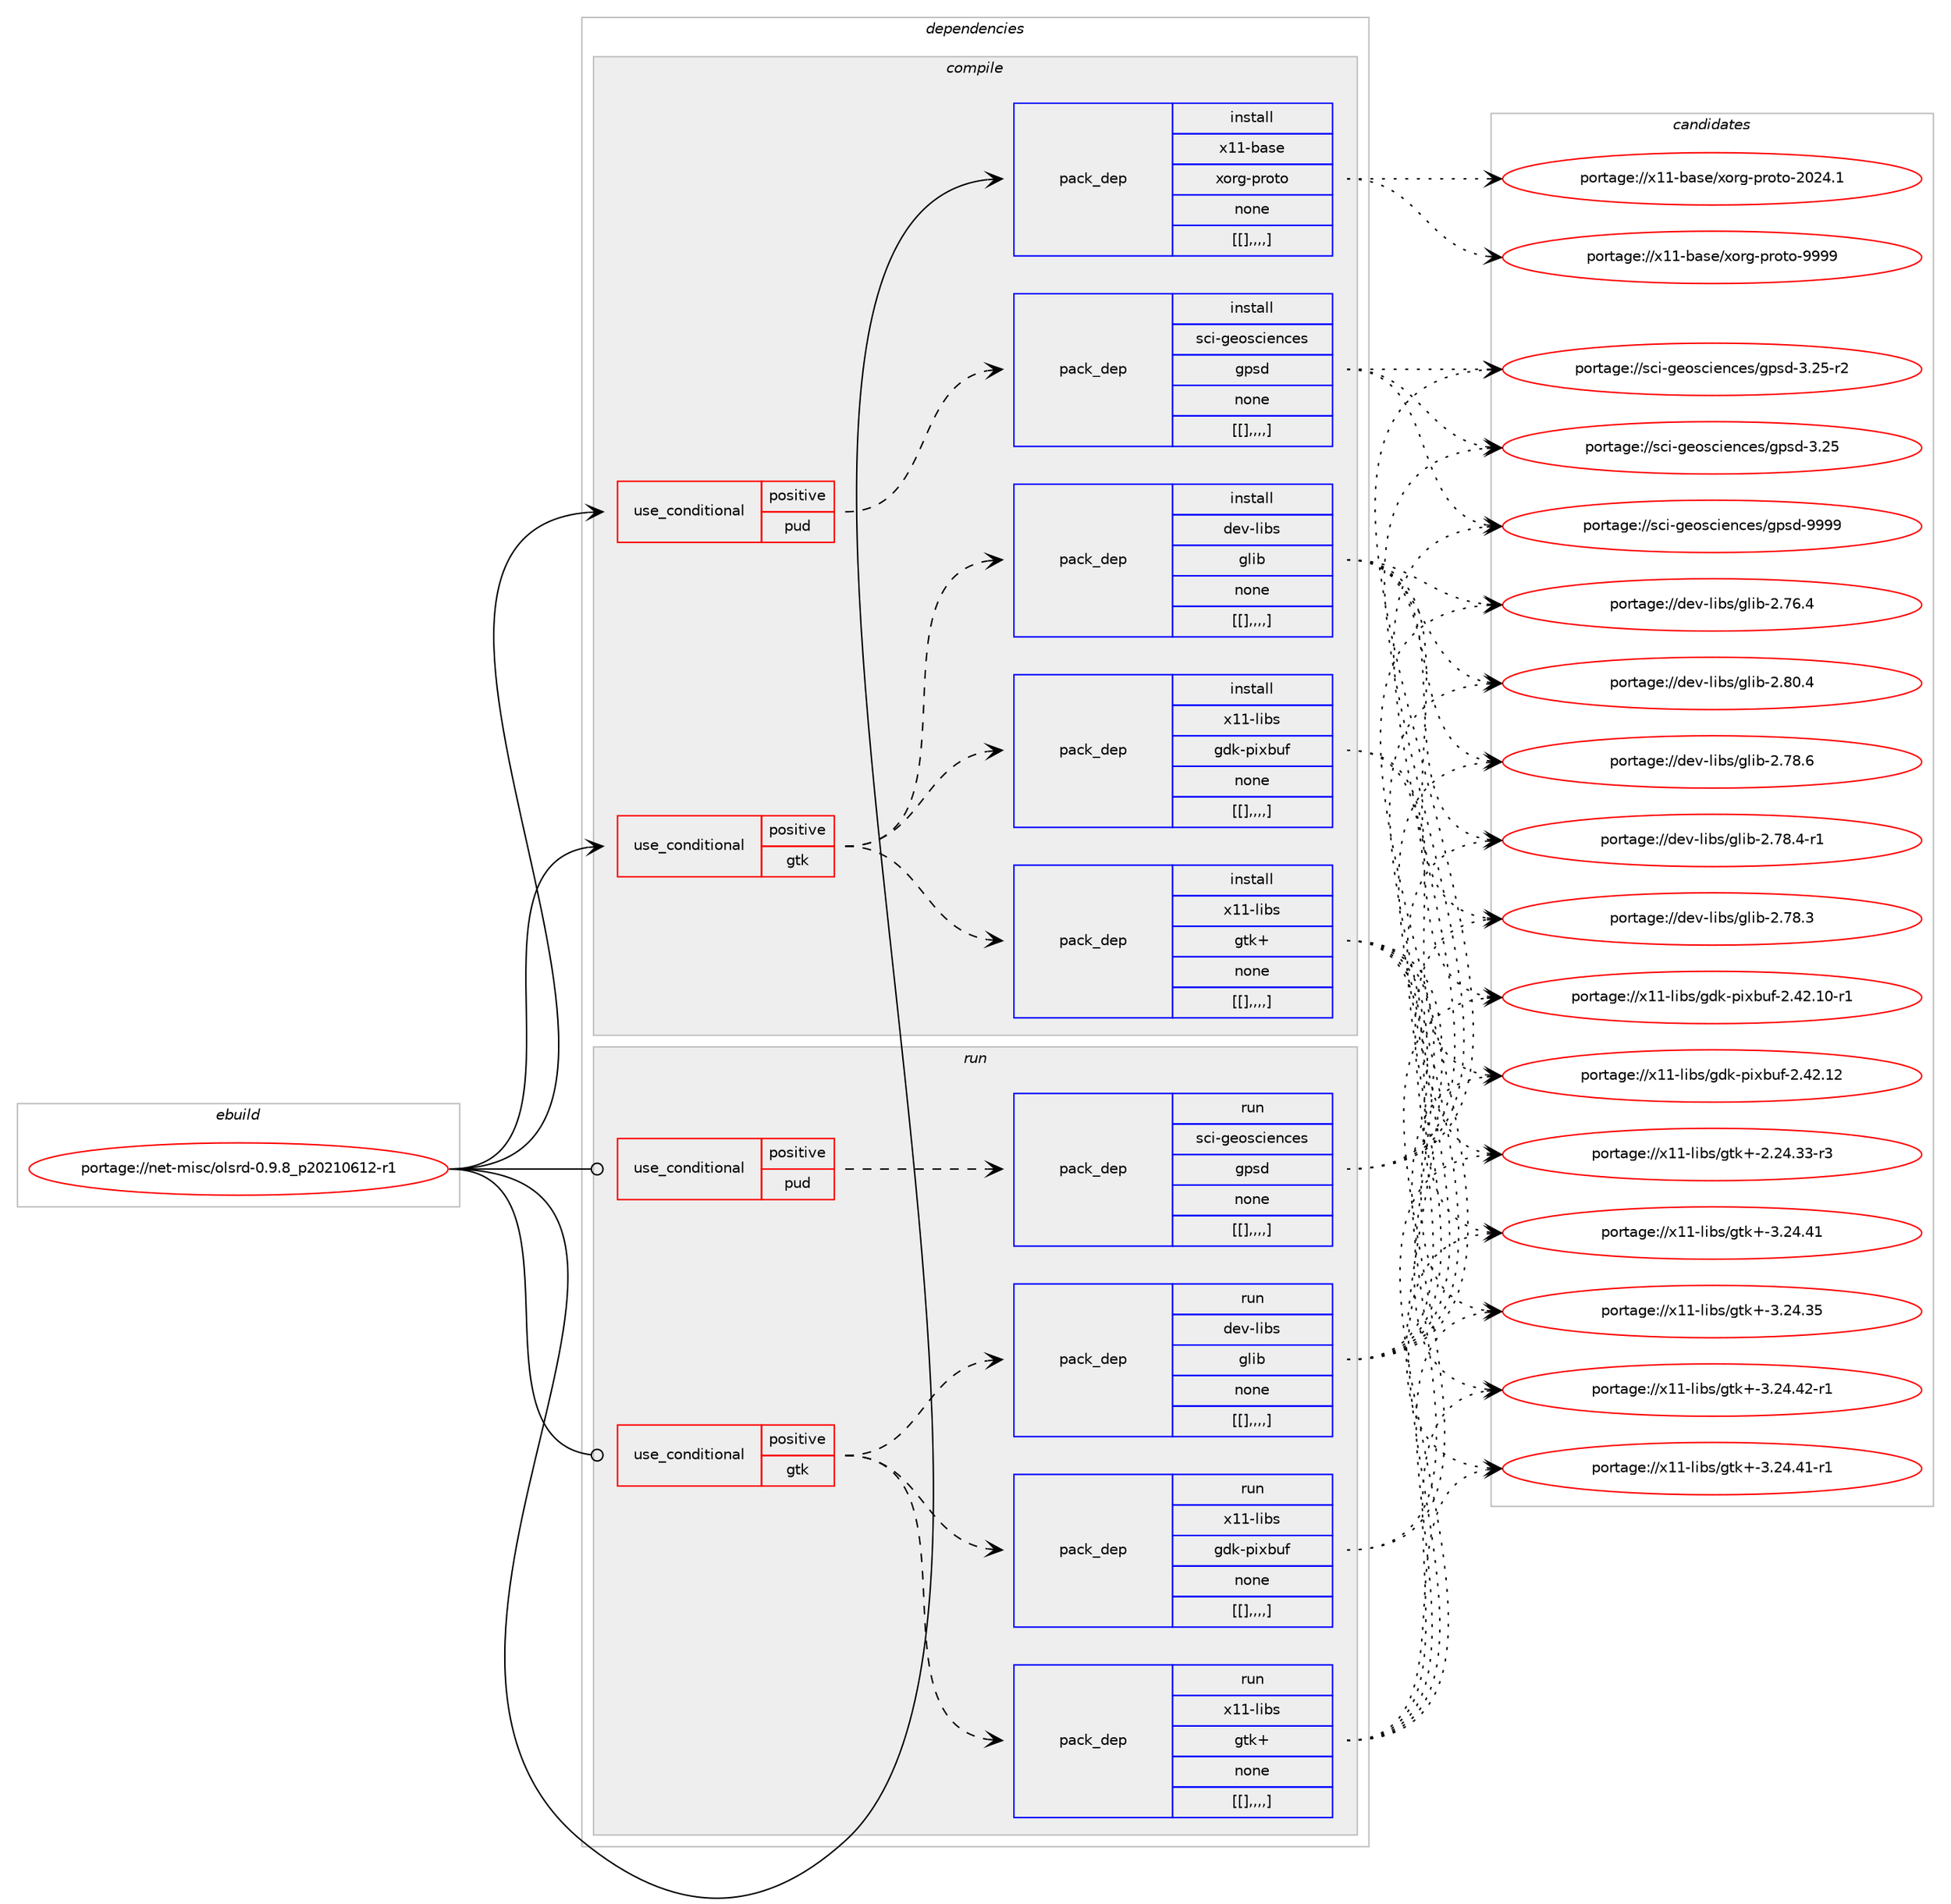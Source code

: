 digraph prolog {

# *************
# Graph options
# *************

newrank=true;
concentrate=true;
compound=true;
graph [rankdir=LR,fontname=Helvetica,fontsize=10,ranksep=1.5];#, ranksep=2.5, nodesep=0.2];
edge  [arrowhead=vee];
node  [fontname=Helvetica,fontsize=10];

# **********
# The ebuild
# **********

subgraph cluster_leftcol {
color=gray;
label=<<i>ebuild</i>>;
id [label="portage://net-misc/olsrd-0.9.8_p20210612-r1", color=red, width=4, href="../net-misc/olsrd-0.9.8_p20210612-r1.svg"];
}

# ****************
# The dependencies
# ****************

subgraph cluster_midcol {
color=gray;
label=<<i>dependencies</i>>;
subgraph cluster_compile {
fillcolor="#eeeeee";
style=filled;
label=<<i>compile</i>>;
subgraph cond102321 {
dependency390394 [label=<<TABLE BORDER="0" CELLBORDER="1" CELLSPACING="0" CELLPADDING="4"><TR><TD ROWSPAN="3" CELLPADDING="10">use_conditional</TD></TR><TR><TD>positive</TD></TR><TR><TD>gtk</TD></TR></TABLE>>, shape=none, color=red];
subgraph pack285228 {
dependency390395 [label=<<TABLE BORDER="0" CELLBORDER="1" CELLSPACING="0" CELLPADDING="4" WIDTH="220"><TR><TD ROWSPAN="6" CELLPADDING="30">pack_dep</TD></TR><TR><TD WIDTH="110">install</TD></TR><TR><TD>dev-libs</TD></TR><TR><TD>glib</TD></TR><TR><TD>none</TD></TR><TR><TD>[[],,,,]</TD></TR></TABLE>>, shape=none, color=blue];
}
dependency390394:e -> dependency390395:w [weight=20,style="dashed",arrowhead="vee"];
subgraph pack285229 {
dependency390396 [label=<<TABLE BORDER="0" CELLBORDER="1" CELLSPACING="0" CELLPADDING="4" WIDTH="220"><TR><TD ROWSPAN="6" CELLPADDING="30">pack_dep</TD></TR><TR><TD WIDTH="110">install</TD></TR><TR><TD>x11-libs</TD></TR><TR><TD>gdk-pixbuf</TD></TR><TR><TD>none</TD></TR><TR><TD>[[],,,,]</TD></TR></TABLE>>, shape=none, color=blue];
}
dependency390394:e -> dependency390396:w [weight=20,style="dashed",arrowhead="vee"];
subgraph pack285230 {
dependency390397 [label=<<TABLE BORDER="0" CELLBORDER="1" CELLSPACING="0" CELLPADDING="4" WIDTH="220"><TR><TD ROWSPAN="6" CELLPADDING="30">pack_dep</TD></TR><TR><TD WIDTH="110">install</TD></TR><TR><TD>x11-libs</TD></TR><TR><TD>gtk+</TD></TR><TR><TD>none</TD></TR><TR><TD>[[],,,,]</TD></TR></TABLE>>, shape=none, color=blue];
}
dependency390394:e -> dependency390397:w [weight=20,style="dashed",arrowhead="vee"];
}
id:e -> dependency390394:w [weight=20,style="solid",arrowhead="vee"];
subgraph cond102322 {
dependency390398 [label=<<TABLE BORDER="0" CELLBORDER="1" CELLSPACING="0" CELLPADDING="4"><TR><TD ROWSPAN="3" CELLPADDING="10">use_conditional</TD></TR><TR><TD>positive</TD></TR><TR><TD>pud</TD></TR></TABLE>>, shape=none, color=red];
subgraph pack285231 {
dependency390399 [label=<<TABLE BORDER="0" CELLBORDER="1" CELLSPACING="0" CELLPADDING="4" WIDTH="220"><TR><TD ROWSPAN="6" CELLPADDING="30">pack_dep</TD></TR><TR><TD WIDTH="110">install</TD></TR><TR><TD>sci-geosciences</TD></TR><TR><TD>gpsd</TD></TR><TR><TD>none</TD></TR><TR><TD>[[],,,,]</TD></TR></TABLE>>, shape=none, color=blue];
}
dependency390398:e -> dependency390399:w [weight=20,style="dashed",arrowhead="vee"];
}
id:e -> dependency390398:w [weight=20,style="solid",arrowhead="vee"];
subgraph pack285232 {
dependency390400 [label=<<TABLE BORDER="0" CELLBORDER="1" CELLSPACING="0" CELLPADDING="4" WIDTH="220"><TR><TD ROWSPAN="6" CELLPADDING="30">pack_dep</TD></TR><TR><TD WIDTH="110">install</TD></TR><TR><TD>x11-base</TD></TR><TR><TD>xorg-proto</TD></TR><TR><TD>none</TD></TR><TR><TD>[[],,,,]</TD></TR></TABLE>>, shape=none, color=blue];
}
id:e -> dependency390400:w [weight=20,style="solid",arrowhead="vee"];
}
subgraph cluster_compileandrun {
fillcolor="#eeeeee";
style=filled;
label=<<i>compile and run</i>>;
}
subgraph cluster_run {
fillcolor="#eeeeee";
style=filled;
label=<<i>run</i>>;
subgraph cond102323 {
dependency390401 [label=<<TABLE BORDER="0" CELLBORDER="1" CELLSPACING="0" CELLPADDING="4"><TR><TD ROWSPAN="3" CELLPADDING="10">use_conditional</TD></TR><TR><TD>positive</TD></TR><TR><TD>gtk</TD></TR></TABLE>>, shape=none, color=red];
subgraph pack285233 {
dependency390402 [label=<<TABLE BORDER="0" CELLBORDER="1" CELLSPACING="0" CELLPADDING="4" WIDTH="220"><TR><TD ROWSPAN="6" CELLPADDING="30">pack_dep</TD></TR><TR><TD WIDTH="110">run</TD></TR><TR><TD>dev-libs</TD></TR><TR><TD>glib</TD></TR><TR><TD>none</TD></TR><TR><TD>[[],,,,]</TD></TR></TABLE>>, shape=none, color=blue];
}
dependency390401:e -> dependency390402:w [weight=20,style="dashed",arrowhead="vee"];
subgraph pack285234 {
dependency390403 [label=<<TABLE BORDER="0" CELLBORDER="1" CELLSPACING="0" CELLPADDING="4" WIDTH="220"><TR><TD ROWSPAN="6" CELLPADDING="30">pack_dep</TD></TR><TR><TD WIDTH="110">run</TD></TR><TR><TD>x11-libs</TD></TR><TR><TD>gdk-pixbuf</TD></TR><TR><TD>none</TD></TR><TR><TD>[[],,,,]</TD></TR></TABLE>>, shape=none, color=blue];
}
dependency390401:e -> dependency390403:w [weight=20,style="dashed",arrowhead="vee"];
subgraph pack285235 {
dependency390404 [label=<<TABLE BORDER="0" CELLBORDER="1" CELLSPACING="0" CELLPADDING="4" WIDTH="220"><TR><TD ROWSPAN="6" CELLPADDING="30">pack_dep</TD></TR><TR><TD WIDTH="110">run</TD></TR><TR><TD>x11-libs</TD></TR><TR><TD>gtk+</TD></TR><TR><TD>none</TD></TR><TR><TD>[[],,,,]</TD></TR></TABLE>>, shape=none, color=blue];
}
dependency390401:e -> dependency390404:w [weight=20,style="dashed",arrowhead="vee"];
}
id:e -> dependency390401:w [weight=20,style="solid",arrowhead="odot"];
subgraph cond102324 {
dependency390405 [label=<<TABLE BORDER="0" CELLBORDER="1" CELLSPACING="0" CELLPADDING="4"><TR><TD ROWSPAN="3" CELLPADDING="10">use_conditional</TD></TR><TR><TD>positive</TD></TR><TR><TD>pud</TD></TR></TABLE>>, shape=none, color=red];
subgraph pack285236 {
dependency390406 [label=<<TABLE BORDER="0" CELLBORDER="1" CELLSPACING="0" CELLPADDING="4" WIDTH="220"><TR><TD ROWSPAN="6" CELLPADDING="30">pack_dep</TD></TR><TR><TD WIDTH="110">run</TD></TR><TR><TD>sci-geosciences</TD></TR><TR><TD>gpsd</TD></TR><TR><TD>none</TD></TR><TR><TD>[[],,,,]</TD></TR></TABLE>>, shape=none, color=blue];
}
dependency390405:e -> dependency390406:w [weight=20,style="dashed",arrowhead="vee"];
}
id:e -> dependency390405:w [weight=20,style="solid",arrowhead="odot"];
}
}

# **************
# The candidates
# **************

subgraph cluster_choices {
rank=same;
color=gray;
label=<<i>candidates</i>>;

subgraph choice285228 {
color=black;
nodesep=1;
choice1001011184510810598115471031081059845504656484652 [label="portage://dev-libs/glib-2.80.4", color=red, width=4,href="../dev-libs/glib-2.80.4.svg"];
choice1001011184510810598115471031081059845504655564654 [label="portage://dev-libs/glib-2.78.6", color=red, width=4,href="../dev-libs/glib-2.78.6.svg"];
choice10010111845108105981154710310810598455046555646524511449 [label="portage://dev-libs/glib-2.78.4-r1", color=red, width=4,href="../dev-libs/glib-2.78.4-r1.svg"];
choice1001011184510810598115471031081059845504655564651 [label="portage://dev-libs/glib-2.78.3", color=red, width=4,href="../dev-libs/glib-2.78.3.svg"];
choice1001011184510810598115471031081059845504655544652 [label="portage://dev-libs/glib-2.76.4", color=red, width=4,href="../dev-libs/glib-2.76.4.svg"];
dependency390395:e -> choice1001011184510810598115471031081059845504656484652:w [style=dotted,weight="100"];
dependency390395:e -> choice1001011184510810598115471031081059845504655564654:w [style=dotted,weight="100"];
dependency390395:e -> choice10010111845108105981154710310810598455046555646524511449:w [style=dotted,weight="100"];
dependency390395:e -> choice1001011184510810598115471031081059845504655564651:w [style=dotted,weight="100"];
dependency390395:e -> choice1001011184510810598115471031081059845504655544652:w [style=dotted,weight="100"];
}
subgraph choice285229 {
color=black;
nodesep=1;
choice120494945108105981154710310010745112105120981171024550465250464950 [label="portage://x11-libs/gdk-pixbuf-2.42.12", color=red, width=4,href="../x11-libs/gdk-pixbuf-2.42.12.svg"];
choice1204949451081059811547103100107451121051209811710245504652504649484511449 [label="portage://x11-libs/gdk-pixbuf-2.42.10-r1", color=red, width=4,href="../x11-libs/gdk-pixbuf-2.42.10-r1.svg"];
dependency390396:e -> choice120494945108105981154710310010745112105120981171024550465250464950:w [style=dotted,weight="100"];
dependency390396:e -> choice1204949451081059811547103100107451121051209811710245504652504649484511449:w [style=dotted,weight="100"];
}
subgraph choice285230 {
color=black;
nodesep=1;
choice12049494510810598115471031161074345514650524652504511449 [label="portage://x11-libs/gtk+-3.24.42-r1", color=red, width=4,href="../x11-libs/gtk+-3.24.42-r1.svg"];
choice12049494510810598115471031161074345514650524652494511449 [label="portage://x11-libs/gtk+-3.24.41-r1", color=red, width=4,href="../x11-libs/gtk+-3.24.41-r1.svg"];
choice1204949451081059811547103116107434551465052465249 [label="portage://x11-libs/gtk+-3.24.41", color=red, width=4,href="../x11-libs/gtk+-3.24.41.svg"];
choice1204949451081059811547103116107434551465052465153 [label="portage://x11-libs/gtk+-3.24.35", color=red, width=4,href="../x11-libs/gtk+-3.24.35.svg"];
choice12049494510810598115471031161074345504650524651514511451 [label="portage://x11-libs/gtk+-2.24.33-r3", color=red, width=4,href="../x11-libs/gtk+-2.24.33-r3.svg"];
dependency390397:e -> choice12049494510810598115471031161074345514650524652504511449:w [style=dotted,weight="100"];
dependency390397:e -> choice12049494510810598115471031161074345514650524652494511449:w [style=dotted,weight="100"];
dependency390397:e -> choice1204949451081059811547103116107434551465052465249:w [style=dotted,weight="100"];
dependency390397:e -> choice1204949451081059811547103116107434551465052465153:w [style=dotted,weight="100"];
dependency390397:e -> choice12049494510810598115471031161074345504650524651514511451:w [style=dotted,weight="100"];
}
subgraph choice285231 {
color=black;
nodesep=1;
choice11599105451031011111159910510111099101115471031121151004557575757 [label="portage://sci-geosciences/gpsd-9999", color=red, width=4,href="../sci-geosciences/gpsd-9999.svg"];
choice115991054510310111111599105101110991011154710311211510045514650534511450 [label="portage://sci-geosciences/gpsd-3.25-r2", color=red, width=4,href="../sci-geosciences/gpsd-3.25-r2.svg"];
choice11599105451031011111159910510111099101115471031121151004551465053 [label="portage://sci-geosciences/gpsd-3.25", color=red, width=4,href="../sci-geosciences/gpsd-3.25.svg"];
dependency390399:e -> choice11599105451031011111159910510111099101115471031121151004557575757:w [style=dotted,weight="100"];
dependency390399:e -> choice115991054510310111111599105101110991011154710311211510045514650534511450:w [style=dotted,weight="100"];
dependency390399:e -> choice11599105451031011111159910510111099101115471031121151004551465053:w [style=dotted,weight="100"];
}
subgraph choice285232 {
color=black;
nodesep=1;
choice120494945989711510147120111114103451121141111161114557575757 [label="portage://x11-base/xorg-proto-9999", color=red, width=4,href="../x11-base/xorg-proto-9999.svg"];
choice1204949459897115101471201111141034511211411111611145504850524649 [label="portage://x11-base/xorg-proto-2024.1", color=red, width=4,href="../x11-base/xorg-proto-2024.1.svg"];
dependency390400:e -> choice120494945989711510147120111114103451121141111161114557575757:w [style=dotted,weight="100"];
dependency390400:e -> choice1204949459897115101471201111141034511211411111611145504850524649:w [style=dotted,weight="100"];
}
subgraph choice285233 {
color=black;
nodesep=1;
choice1001011184510810598115471031081059845504656484652 [label="portage://dev-libs/glib-2.80.4", color=red, width=4,href="../dev-libs/glib-2.80.4.svg"];
choice1001011184510810598115471031081059845504655564654 [label="portage://dev-libs/glib-2.78.6", color=red, width=4,href="../dev-libs/glib-2.78.6.svg"];
choice10010111845108105981154710310810598455046555646524511449 [label="portage://dev-libs/glib-2.78.4-r1", color=red, width=4,href="../dev-libs/glib-2.78.4-r1.svg"];
choice1001011184510810598115471031081059845504655564651 [label="portage://dev-libs/glib-2.78.3", color=red, width=4,href="../dev-libs/glib-2.78.3.svg"];
choice1001011184510810598115471031081059845504655544652 [label="portage://dev-libs/glib-2.76.4", color=red, width=4,href="../dev-libs/glib-2.76.4.svg"];
dependency390402:e -> choice1001011184510810598115471031081059845504656484652:w [style=dotted,weight="100"];
dependency390402:e -> choice1001011184510810598115471031081059845504655564654:w [style=dotted,weight="100"];
dependency390402:e -> choice10010111845108105981154710310810598455046555646524511449:w [style=dotted,weight="100"];
dependency390402:e -> choice1001011184510810598115471031081059845504655564651:w [style=dotted,weight="100"];
dependency390402:e -> choice1001011184510810598115471031081059845504655544652:w [style=dotted,weight="100"];
}
subgraph choice285234 {
color=black;
nodesep=1;
choice120494945108105981154710310010745112105120981171024550465250464950 [label="portage://x11-libs/gdk-pixbuf-2.42.12", color=red, width=4,href="../x11-libs/gdk-pixbuf-2.42.12.svg"];
choice1204949451081059811547103100107451121051209811710245504652504649484511449 [label="portage://x11-libs/gdk-pixbuf-2.42.10-r1", color=red, width=4,href="../x11-libs/gdk-pixbuf-2.42.10-r1.svg"];
dependency390403:e -> choice120494945108105981154710310010745112105120981171024550465250464950:w [style=dotted,weight="100"];
dependency390403:e -> choice1204949451081059811547103100107451121051209811710245504652504649484511449:w [style=dotted,weight="100"];
}
subgraph choice285235 {
color=black;
nodesep=1;
choice12049494510810598115471031161074345514650524652504511449 [label="portage://x11-libs/gtk+-3.24.42-r1", color=red, width=4,href="../x11-libs/gtk+-3.24.42-r1.svg"];
choice12049494510810598115471031161074345514650524652494511449 [label="portage://x11-libs/gtk+-3.24.41-r1", color=red, width=4,href="../x11-libs/gtk+-3.24.41-r1.svg"];
choice1204949451081059811547103116107434551465052465249 [label="portage://x11-libs/gtk+-3.24.41", color=red, width=4,href="../x11-libs/gtk+-3.24.41.svg"];
choice1204949451081059811547103116107434551465052465153 [label="portage://x11-libs/gtk+-3.24.35", color=red, width=4,href="../x11-libs/gtk+-3.24.35.svg"];
choice12049494510810598115471031161074345504650524651514511451 [label="portage://x11-libs/gtk+-2.24.33-r3", color=red, width=4,href="../x11-libs/gtk+-2.24.33-r3.svg"];
dependency390404:e -> choice12049494510810598115471031161074345514650524652504511449:w [style=dotted,weight="100"];
dependency390404:e -> choice12049494510810598115471031161074345514650524652494511449:w [style=dotted,weight="100"];
dependency390404:e -> choice1204949451081059811547103116107434551465052465249:w [style=dotted,weight="100"];
dependency390404:e -> choice1204949451081059811547103116107434551465052465153:w [style=dotted,weight="100"];
dependency390404:e -> choice12049494510810598115471031161074345504650524651514511451:w [style=dotted,weight="100"];
}
subgraph choice285236 {
color=black;
nodesep=1;
choice11599105451031011111159910510111099101115471031121151004557575757 [label="portage://sci-geosciences/gpsd-9999", color=red, width=4,href="../sci-geosciences/gpsd-9999.svg"];
choice115991054510310111111599105101110991011154710311211510045514650534511450 [label="portage://sci-geosciences/gpsd-3.25-r2", color=red, width=4,href="../sci-geosciences/gpsd-3.25-r2.svg"];
choice11599105451031011111159910510111099101115471031121151004551465053 [label="portage://sci-geosciences/gpsd-3.25", color=red, width=4,href="../sci-geosciences/gpsd-3.25.svg"];
dependency390406:e -> choice11599105451031011111159910510111099101115471031121151004557575757:w [style=dotted,weight="100"];
dependency390406:e -> choice115991054510310111111599105101110991011154710311211510045514650534511450:w [style=dotted,weight="100"];
dependency390406:e -> choice11599105451031011111159910510111099101115471031121151004551465053:w [style=dotted,weight="100"];
}
}

}
